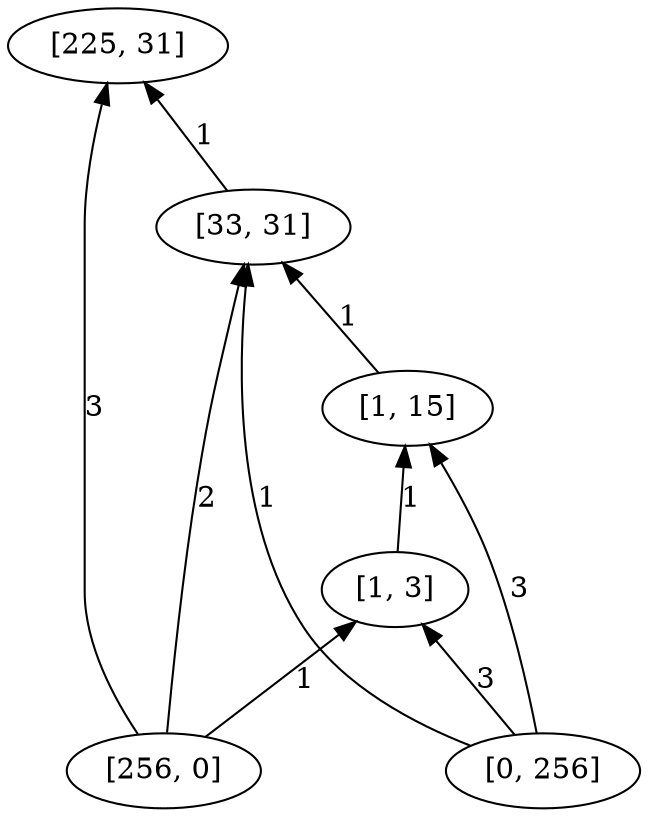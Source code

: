 digraph "DD" { 
rankdir = "BT" 
graph [ ordering = "out"];
5001 -> 1[label = "3"];
5001 -> 2[label = "2"];
5001 -> 4[label = "1"];
5002 -> 2[label = "1"];
5002 -> 3[label = "3"];
5002 -> 4[label = "3"];
2 -> 1[label = "1"];
3 -> 2[label = "1"];
4 -> 3[label = "1"];
5001 [label = "[256, 0]",  shape = oval]
5002 [label = "[0, 256]",  shape = oval]
1 [label = "[225, 31]",  shape = oval]
2 [label = "[33, 31]",  shape = oval]
3 [label = "[1, 15]",  shape = oval]
4 [label = "[1, 3]",  shape = oval]
}
